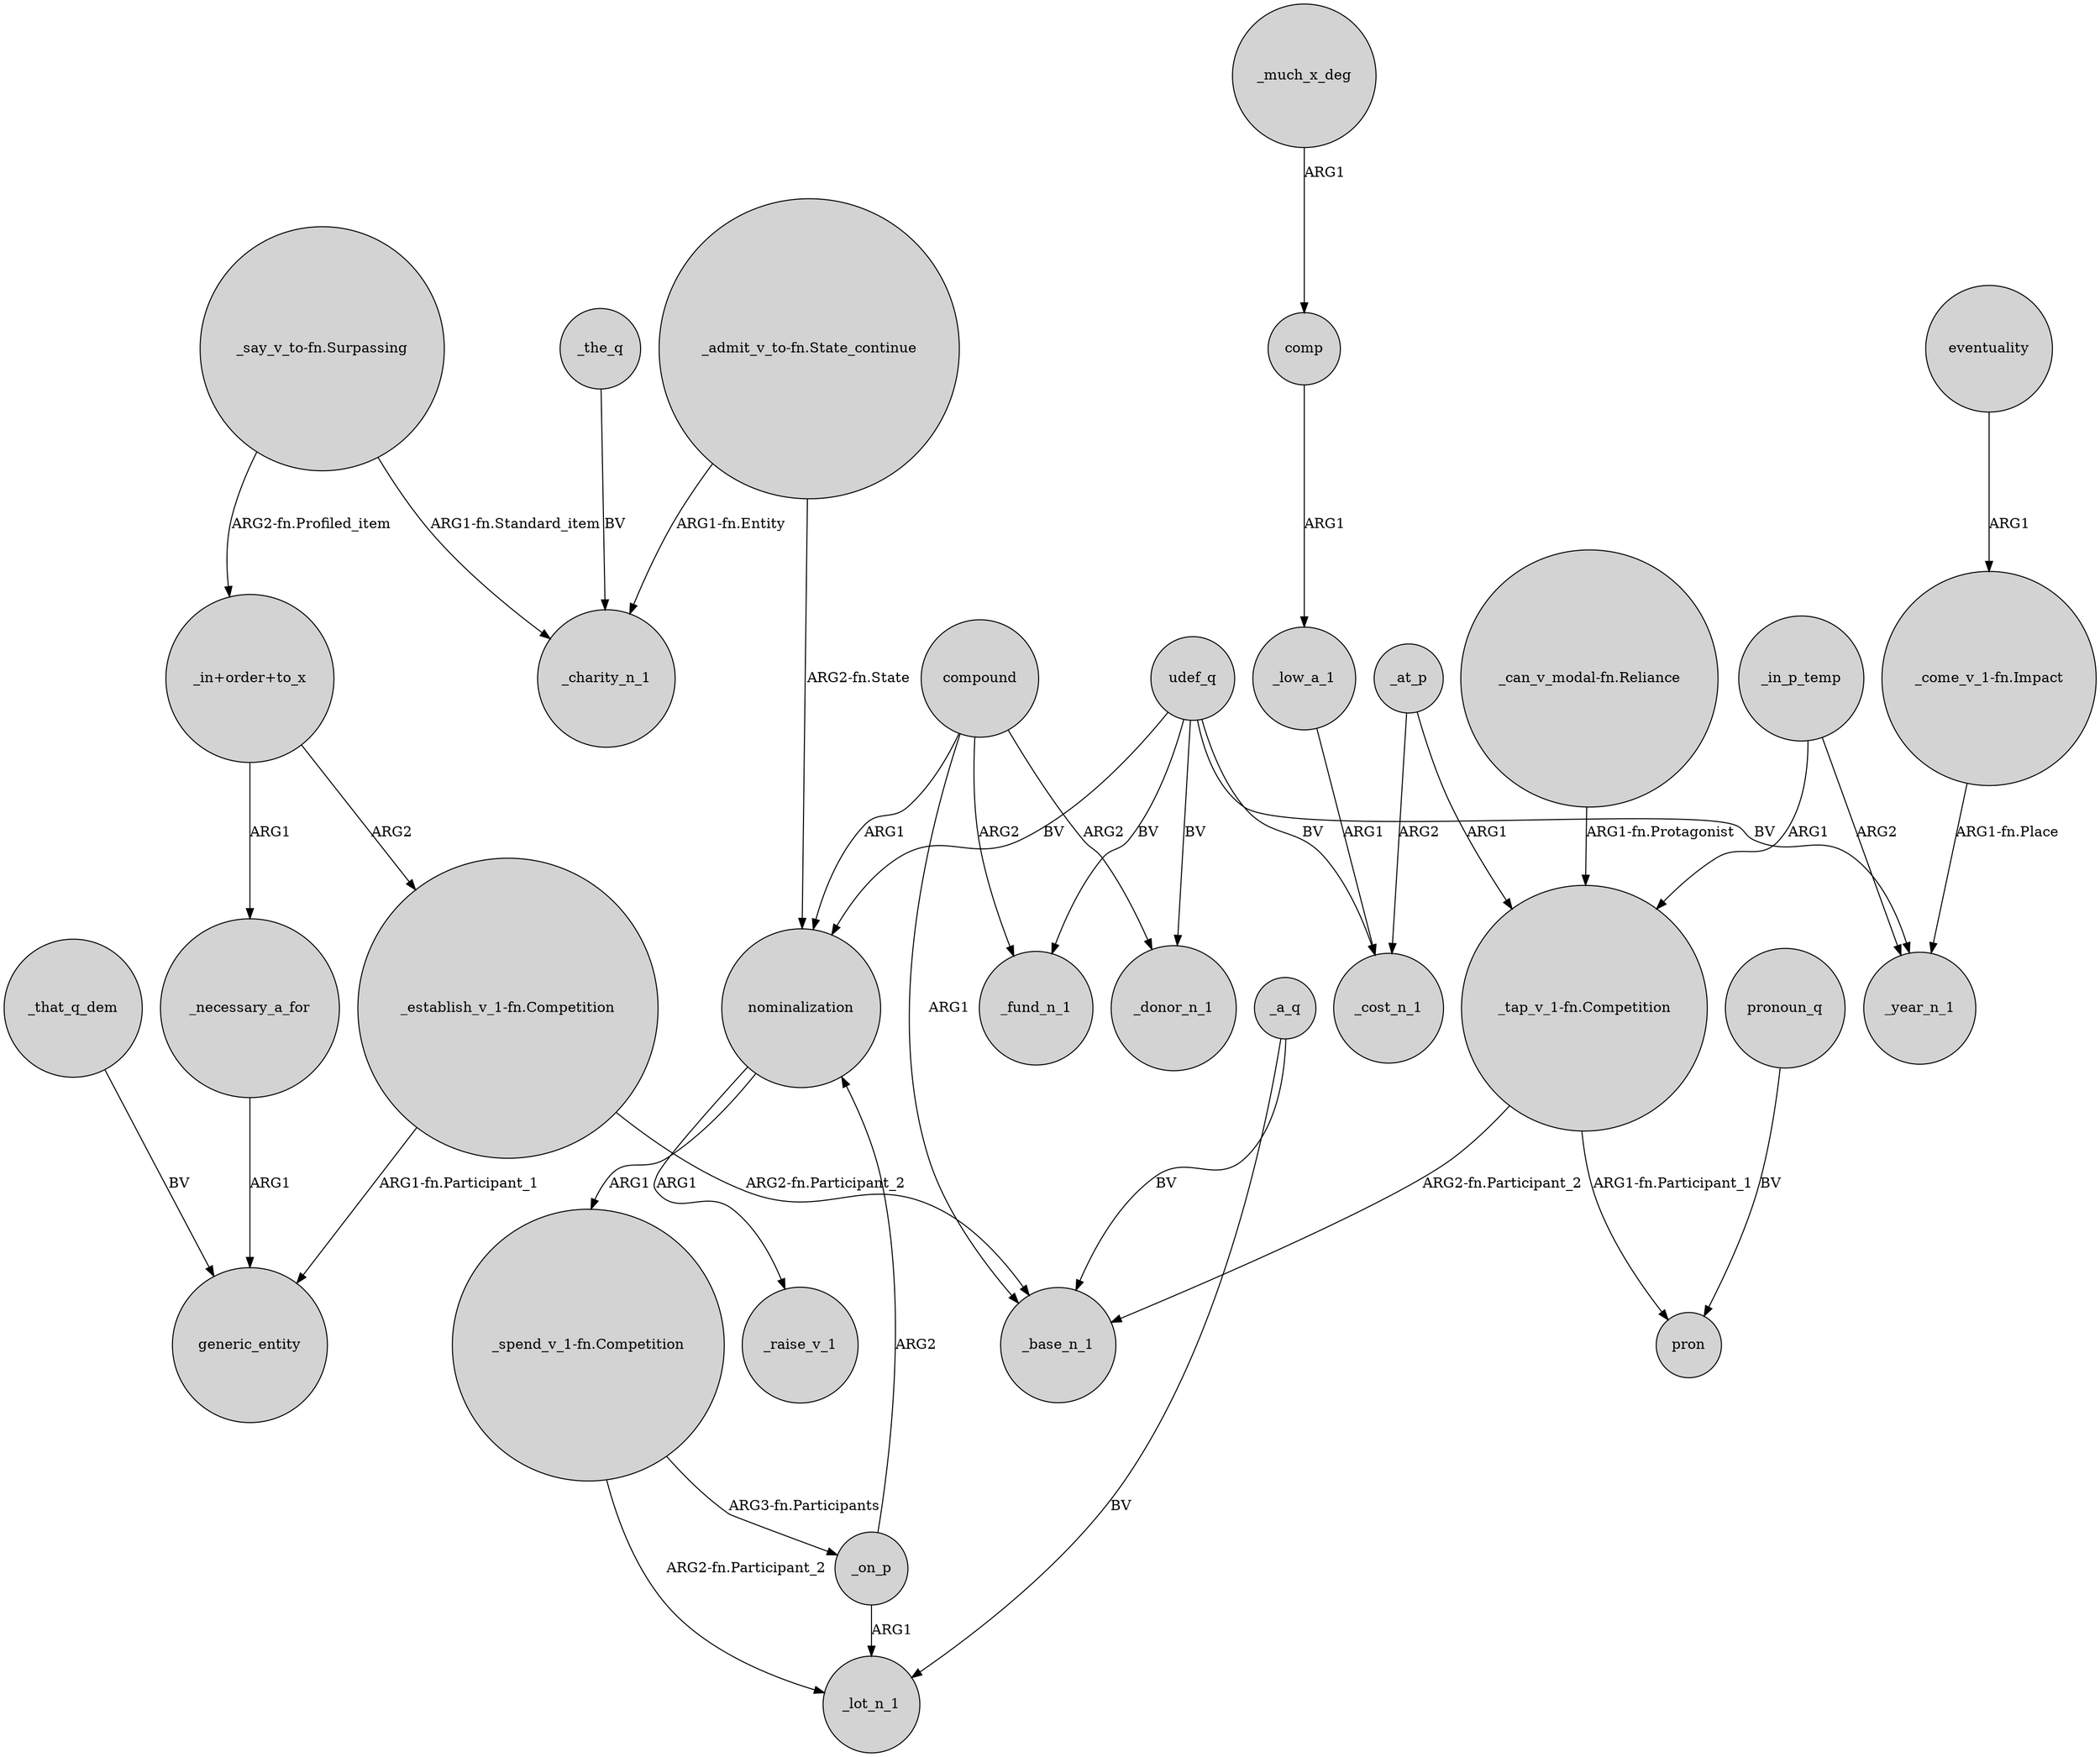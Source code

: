 digraph {
	node [shape=circle style=filled]
	compound -> _fund_n_1 [label=ARG2]
	_a_q -> _lot_n_1 [label=BV]
	comp -> _low_a_1 [label=ARG1]
	"_establish_v_1-fn.Competition" -> generic_entity [label="ARG1-fn.Participant_1"]
	_on_p -> nominalization [label=ARG2]
	udef_q -> _fund_n_1 [label=BV]
	udef_q -> _donor_n_1 [label=BV]
	udef_q -> nominalization [label=BV]
	"_spend_v_1-fn.Competition" -> _lot_n_1 [label="ARG2-fn.Participant_2"]
	_a_q -> _base_n_1 [label=BV]
	_the_q -> _charity_n_1 [label=BV]
	"_tap_v_1-fn.Competition" -> pron [label="ARG1-fn.Participant_1"]
	_at_p -> "_tap_v_1-fn.Competition" [label=ARG1]
	eventuality -> "_come_v_1-fn.Impact" [label=ARG1]
	"_say_v_to-fn.Surpassing" -> _charity_n_1 [label="ARG1-fn.Standard_item"]
	nominalization -> "_spend_v_1-fn.Competition" [label=ARG1]
	pronoun_q -> pron [label=BV]
	"_can_v_modal-fn.Reliance" -> "_tap_v_1-fn.Competition" [label="ARG1-fn.Protagonist"]
	compound -> nominalization [label=ARG1]
	"_in+order+to_x" -> "_establish_v_1-fn.Competition" [label=ARG2]
	_on_p -> _lot_n_1 [label=ARG1]
	compound -> _donor_n_1 [label=ARG2]
	_in_p_temp -> "_tap_v_1-fn.Competition" [label=ARG1]
	"_admit_v_to-fn.State_continue" -> _charity_n_1 [label="ARG1-fn.Entity"]
	"_establish_v_1-fn.Competition" -> _base_n_1 [label="ARG2-fn.Participant_2"]
	nominalization -> _raise_v_1 [label=ARG1]
	"_in+order+to_x" -> _necessary_a_for [label=ARG1]
	compound -> _base_n_1 [label=ARG1]
	"_come_v_1-fn.Impact" -> _year_n_1 [label="ARG1-fn.Place"]
	_in_p_temp -> _year_n_1 [label=ARG2]
	"_admit_v_to-fn.State_continue" -> nominalization [label="ARG2-fn.State"]
	"_tap_v_1-fn.Competition" -> _base_n_1 [label="ARG2-fn.Participant_2"]
	udef_q -> _year_n_1 [label=BV]
	_that_q_dem -> generic_entity [label=BV]
	"_say_v_to-fn.Surpassing" -> "_in+order+to_x" [label="ARG2-fn.Profiled_item"]
	_low_a_1 -> _cost_n_1 [label=ARG1]
	_at_p -> _cost_n_1 [label=ARG2]
	_much_x_deg -> comp [label=ARG1]
	_necessary_a_for -> generic_entity [label=ARG1]
	"_spend_v_1-fn.Competition" -> _on_p [label="ARG3-fn.Participants"]
	udef_q -> _cost_n_1 [label=BV]
}
